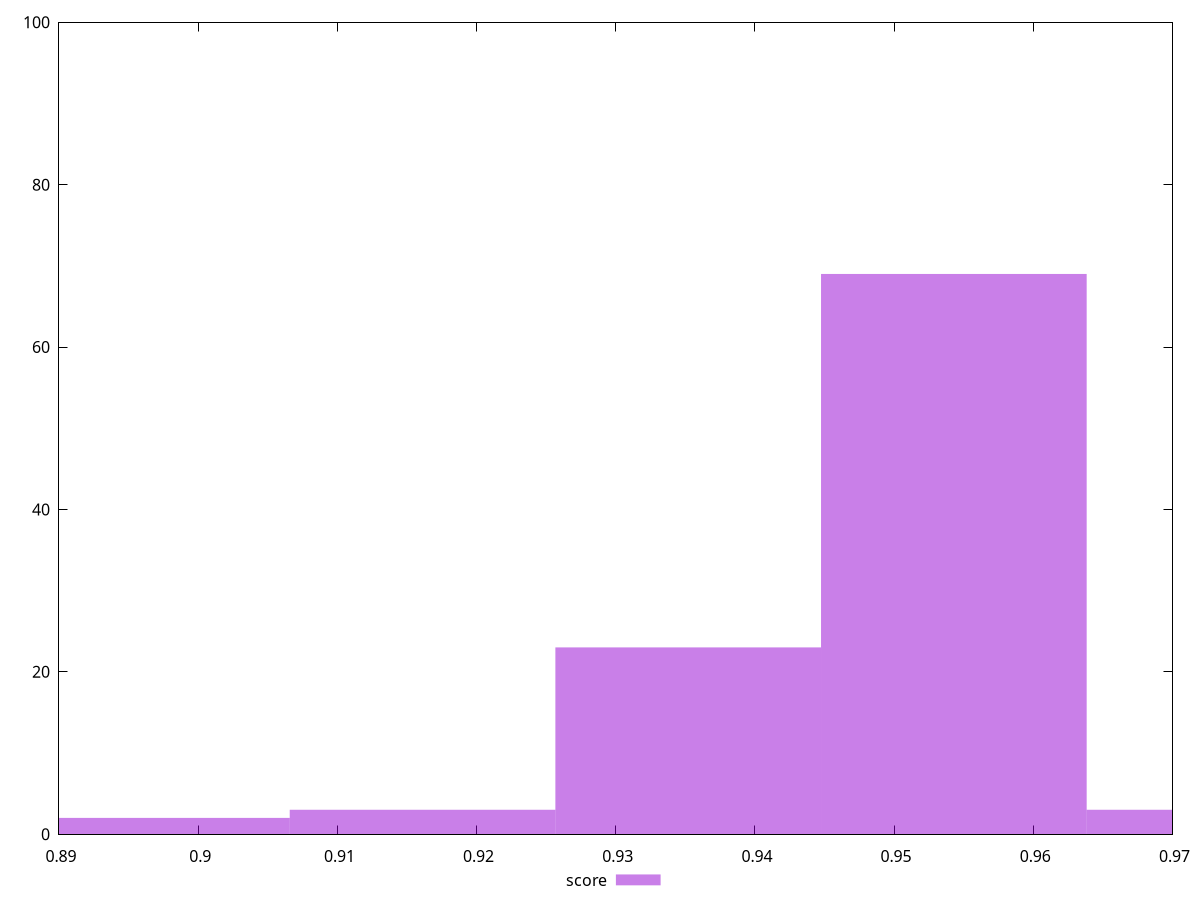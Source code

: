reset

$score <<EOF
0.9352055464883968 23
0.9542913739677519 69
0.9733772014471069 3
0.8970338915296868 2
0.9161197190090418 3
EOF

set key outside below
set boxwidth 0.019085827479355038
set xrange [0.89:0.97]
set yrange [0:100]
set trange [0:100]
set style fill transparent solid 0.5 noborder
set terminal svg size 640, 490 enhanced background rgb 'white'
set output "report_00025_2021-02-22T21:38:55.199Z/mainthread-work-breakdown/samples/pages+cached+noadtech/score/histogram.svg"

plot $score title "score" with boxes

reset
